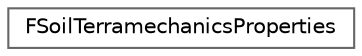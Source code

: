 digraph "类继承关系图"
{
 // INTERACTIVE_SVG=YES
 // LATEX_PDF_SIZE
  bgcolor="transparent";
  edge [fontname=Helvetica,fontsize=10,labelfontname=Helvetica,labelfontsize=10];
  node [fontname=Helvetica,fontsize=10,shape=box,height=0.2,width=0.4];
  rankdir="LR";
  Node0 [id="Node000000",label="FSoilTerramechanicsProperties",height=0.2,width=0.4,color="grey40", fillcolor="white", style="filled",URL="$d2/d79/structFSoilTerramechanicsProperties.html",tooltip=" "];
}
